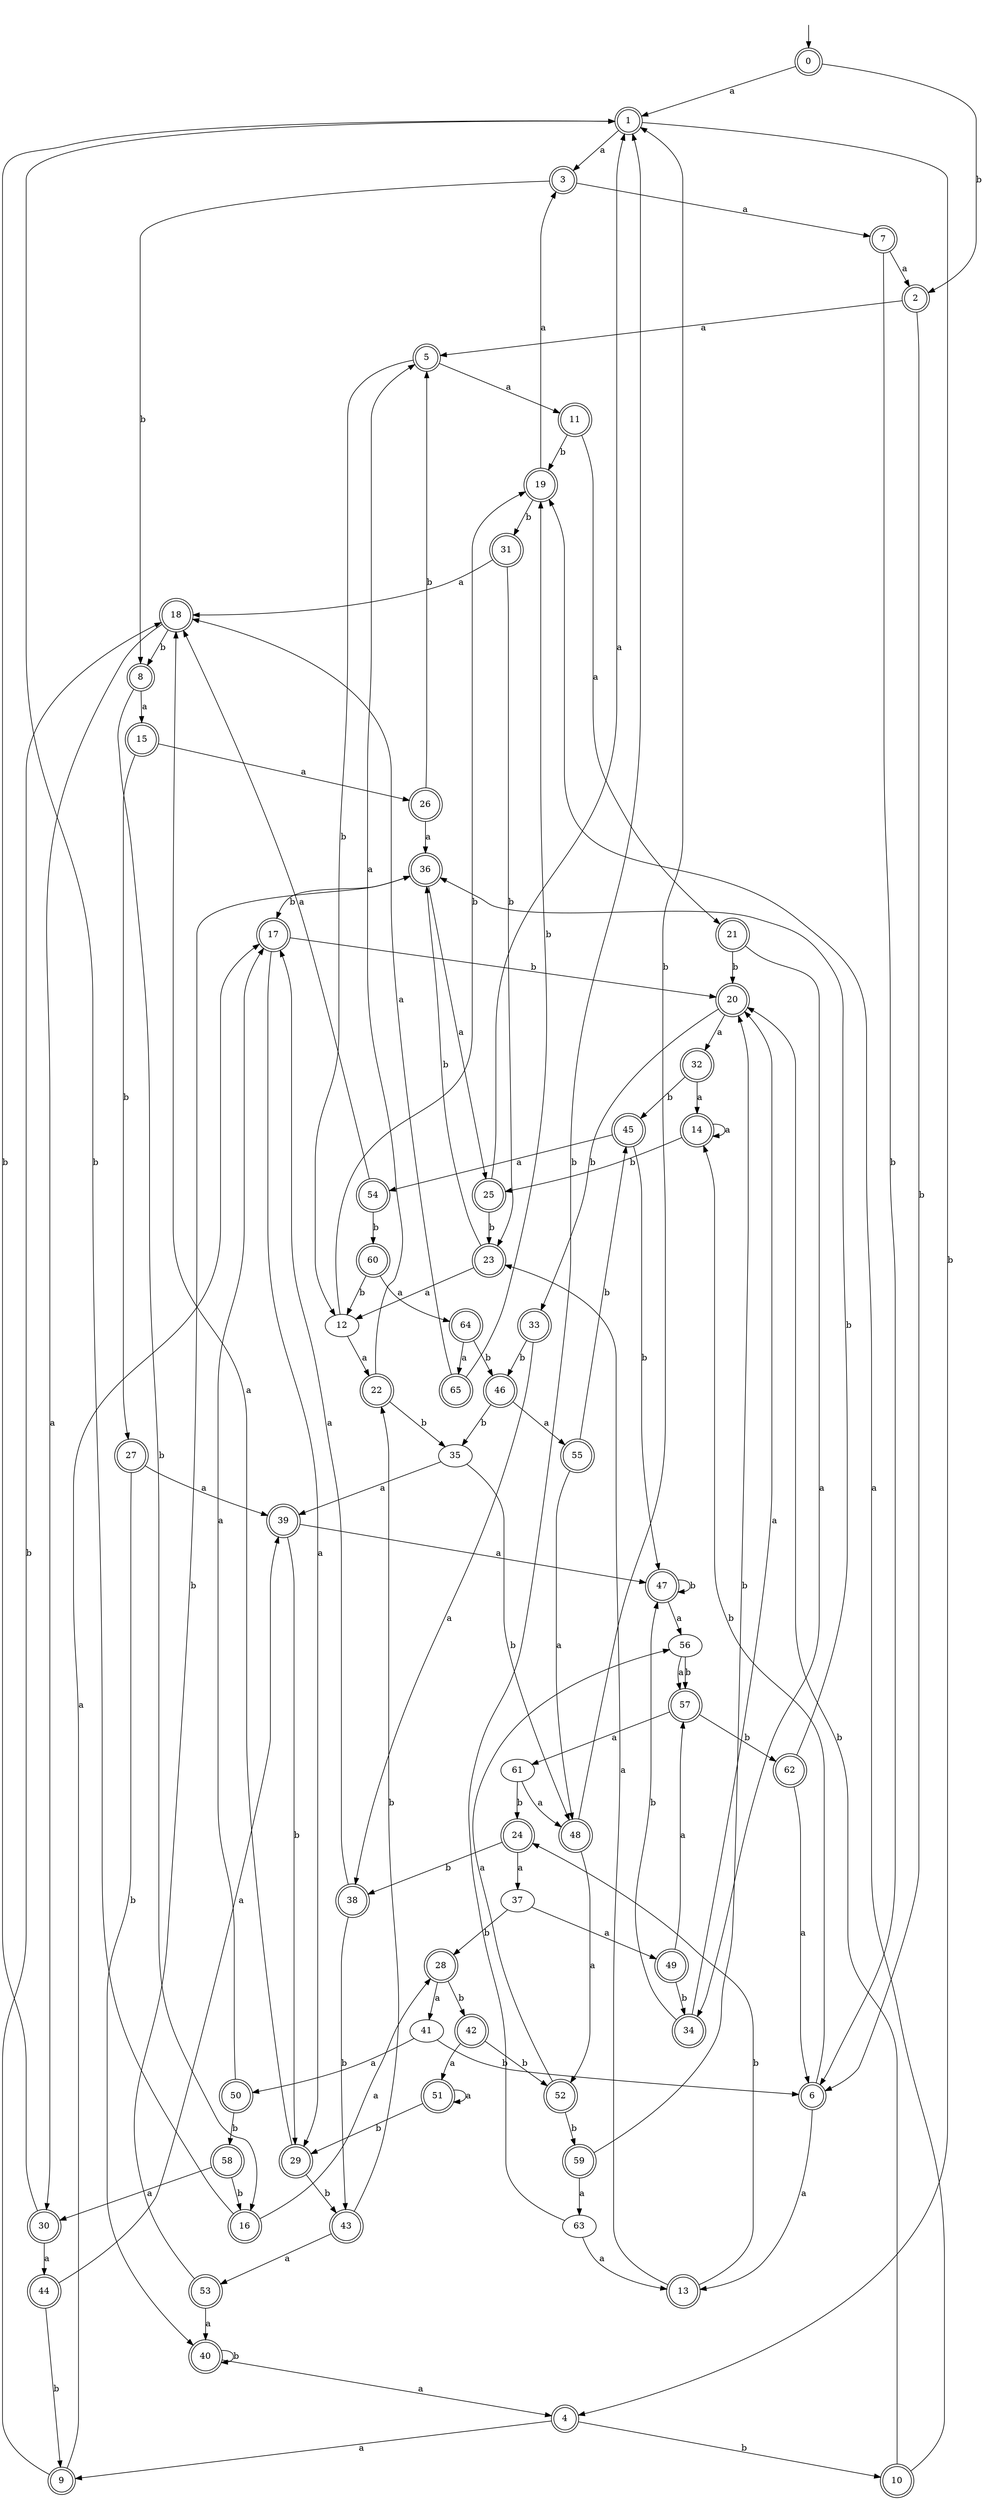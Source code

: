 digraph RandomDFA {
  __start0 [label="", shape=none];
  __start0 -> 0 [label=""];
  0 [shape=circle] [shape=doublecircle]
  0 -> 1 [label="a"]
  0 -> 2 [label="b"]
  1 [shape=doublecircle]
  1 -> 3 [label="a"]
  1 -> 4 [label="b"]
  2 [shape=doublecircle]
  2 -> 5 [label="a"]
  2 -> 6 [label="b"]
  3 [shape=doublecircle]
  3 -> 7 [label="a"]
  3 -> 8 [label="b"]
  4 [shape=doublecircle]
  4 -> 9 [label="a"]
  4 -> 10 [label="b"]
  5 [shape=doublecircle]
  5 -> 11 [label="a"]
  5 -> 12 [label="b"]
  6 [shape=doublecircle]
  6 -> 13 [label="a"]
  6 -> 14 [label="b"]
  7 [shape=doublecircle]
  7 -> 2 [label="a"]
  7 -> 6 [label="b"]
  8 [shape=doublecircle]
  8 -> 15 [label="a"]
  8 -> 16 [label="b"]
  9 [shape=doublecircle]
  9 -> 17 [label="a"]
  9 -> 18 [label="b"]
  10 [shape=doublecircle]
  10 -> 19 [label="a"]
  10 -> 20 [label="b"]
  11 [shape=doublecircle]
  11 -> 21 [label="a"]
  11 -> 19 [label="b"]
  12
  12 -> 22 [label="a"]
  12 -> 19 [label="b"]
  13 [shape=doublecircle]
  13 -> 23 [label="a"]
  13 -> 24 [label="b"]
  14 [shape=doublecircle]
  14 -> 14 [label="a"]
  14 -> 25 [label="b"]
  15 [shape=doublecircle]
  15 -> 26 [label="a"]
  15 -> 27 [label="b"]
  16 [shape=doublecircle]
  16 -> 28 [label="a"]
  16 -> 1 [label="b"]
  17 [shape=doublecircle]
  17 -> 29 [label="a"]
  17 -> 20 [label="b"]
  18 [shape=doublecircle]
  18 -> 30 [label="a"]
  18 -> 8 [label="b"]
  19 [shape=doublecircle]
  19 -> 3 [label="a"]
  19 -> 31 [label="b"]
  20 [shape=doublecircle]
  20 -> 32 [label="a"]
  20 -> 33 [label="b"]
  21 [shape=doublecircle]
  21 -> 34 [label="a"]
  21 -> 20 [label="b"]
  22 [shape=doublecircle]
  22 -> 5 [label="a"]
  22 -> 35 [label="b"]
  23 [shape=doublecircle]
  23 -> 12 [label="a"]
  23 -> 36 [label="b"]
  24 [shape=doublecircle]
  24 -> 37 [label="a"]
  24 -> 38 [label="b"]
  25 [shape=doublecircle]
  25 -> 1 [label="a"]
  25 -> 23 [label="b"]
  26 [shape=doublecircle]
  26 -> 36 [label="a"]
  26 -> 5 [label="b"]
  27 [shape=doublecircle]
  27 -> 39 [label="a"]
  27 -> 40 [label="b"]
  28 [shape=doublecircle]
  28 -> 41 [label="a"]
  28 -> 42 [label="b"]
  29 [shape=doublecircle]
  29 -> 18 [label="a"]
  29 -> 43 [label="b"]
  30 [shape=doublecircle]
  30 -> 44 [label="a"]
  30 -> 1 [label="b"]
  31 [shape=doublecircle]
  31 -> 18 [label="a"]
  31 -> 23 [label="b"]
  32 [shape=doublecircle]
  32 -> 14 [label="a"]
  32 -> 45 [label="b"]
  33 [shape=doublecircle]
  33 -> 38 [label="a"]
  33 -> 46 [label="b"]
  34 [shape=doublecircle]
  34 -> 20 [label="a"]
  34 -> 47 [label="b"]
  35
  35 -> 39 [label="a"]
  35 -> 48 [label="b"]
  36 [shape=doublecircle]
  36 -> 25 [label="a"]
  36 -> 17 [label="b"]
  37
  37 -> 49 [label="a"]
  37 -> 28 [label="b"]
  38 [shape=doublecircle]
  38 -> 17 [label="a"]
  38 -> 43 [label="b"]
  39 [shape=doublecircle]
  39 -> 47 [label="a"]
  39 -> 29 [label="b"]
  40 [shape=doublecircle]
  40 -> 4 [label="a"]
  40 -> 40 [label="b"]
  41
  41 -> 50 [label="a"]
  41 -> 6 [label="b"]
  42 [shape=doublecircle]
  42 -> 51 [label="a"]
  42 -> 52 [label="b"]
  43 [shape=doublecircle]
  43 -> 53 [label="a"]
  43 -> 22 [label="b"]
  44 [shape=doublecircle]
  44 -> 39 [label="a"]
  44 -> 9 [label="b"]
  45 [shape=doublecircle]
  45 -> 54 [label="a"]
  45 -> 47 [label="b"]
  46 [shape=doublecircle]
  46 -> 55 [label="a"]
  46 -> 35 [label="b"]
  47 [shape=doublecircle]
  47 -> 56 [label="a"]
  47 -> 47 [label="b"]
  48 [shape=doublecircle]
  48 -> 52 [label="a"]
  48 -> 1 [label="b"]
  49 [shape=doublecircle]
  49 -> 57 [label="a"]
  49 -> 34 [label="b"]
  50 [shape=doublecircle]
  50 -> 17 [label="a"]
  50 -> 58 [label="b"]
  51 [shape=doublecircle]
  51 -> 51 [label="a"]
  51 -> 29 [label="b"]
  52 [shape=doublecircle]
  52 -> 56 [label="a"]
  52 -> 59 [label="b"]
  53 [shape=doublecircle]
  53 -> 40 [label="a"]
  53 -> 36 [label="b"]
  54 [shape=doublecircle]
  54 -> 18 [label="a"]
  54 -> 60 [label="b"]
  55 [shape=doublecircle]
  55 -> 48 [label="a"]
  55 -> 45 [label="b"]
  56
  56 -> 57 [label="a"]
  56 -> 57 [label="b"]
  57 [shape=doublecircle]
  57 -> 61 [label="a"]
  57 -> 62 [label="b"]
  58 [shape=doublecircle]
  58 -> 30 [label="a"]
  58 -> 16 [label="b"]
  59 [shape=doublecircle]
  59 -> 63 [label="a"]
  59 -> 20 [label="b"]
  60 [shape=doublecircle]
  60 -> 64 [label="a"]
  60 -> 12 [label="b"]
  61
  61 -> 48 [label="a"]
  61 -> 24 [label="b"]
  62 [shape=doublecircle]
  62 -> 6 [label="a"]
  62 -> 36 [label="b"]
  63
  63 -> 13 [label="a"]
  63 -> 1 [label="b"]
  64 [shape=doublecircle]
  64 -> 65 [label="a"]
  64 -> 46 [label="b"]
  65 [shape=doublecircle]
  65 -> 18 [label="a"]
  65 -> 19 [label="b"]
}
